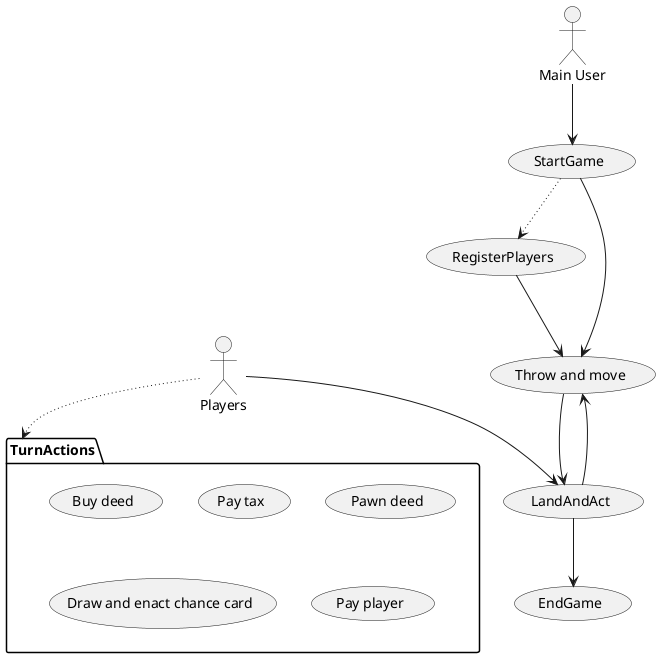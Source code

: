 @startuml
'https://plantuml.com/use-case-diagram

:Main User: as u
:Players: as u1
usecase "StartGame" as UC1
usecase "RegisterPlayers" as UC2
usecase "Throw and move" as UC3
usecase "LandAndAct" as UC4
usecase "EndGame" as UC5
package TurnActions {
usecase "Buy deed" as PUC1
usecase "Pay tax" as PUC2
usecase "Pawn deed" as PUC3
usecase "Draw and enact chance card" as PUC4
usecase "Pay player"
}

u --> UC1
UC1 --> UC2 #line.dotted
UC1 --> UC3
u1 --> UC4
u1 --> TurnActions #line.dotted
UC2 --> UC3
UC3 --> UC4
UC4 --> UC3
UC4 --> UC5


@enduml